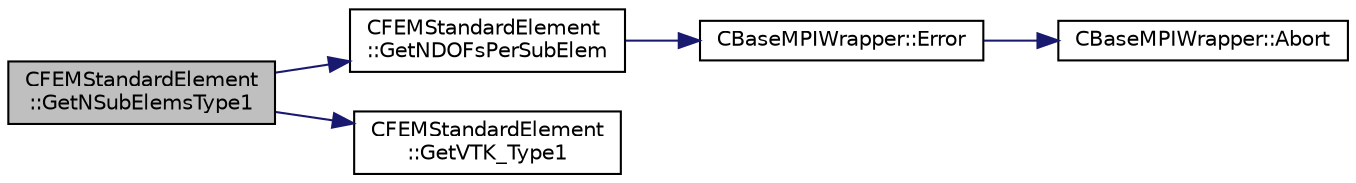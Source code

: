 digraph "CFEMStandardElement::GetNSubElemsType1"
{
  edge [fontname="Helvetica",fontsize="10",labelfontname="Helvetica",labelfontsize="10"];
  node [fontname="Helvetica",fontsize="10",shape=record];
  rankdir="LR";
  Node131 [label="CFEMStandardElement\l::GetNSubElemsType1",height=0.2,width=0.4,color="black", fillcolor="grey75", style="filled", fontcolor="black"];
  Node131 -> Node132 [color="midnightblue",fontsize="10",style="solid",fontname="Helvetica"];
  Node132 [label="CFEMStandardElement\l::GetNDOFsPerSubElem",height=0.2,width=0.4,color="black", fillcolor="white", style="filled",URL="$class_c_f_e_m_standard_element.html#acf9879543a9cafe9300439df4d79c303",tooltip="Function, which makes available the number of DOFs of a linear element, used for plotting. "];
  Node132 -> Node133 [color="midnightblue",fontsize="10",style="solid",fontname="Helvetica"];
  Node133 [label="CBaseMPIWrapper::Error",height=0.2,width=0.4,color="black", fillcolor="white", style="filled",URL="$class_c_base_m_p_i_wrapper.html#a04457c47629bda56704e6a8804833eeb"];
  Node133 -> Node134 [color="midnightblue",fontsize="10",style="solid",fontname="Helvetica"];
  Node134 [label="CBaseMPIWrapper::Abort",height=0.2,width=0.4,color="black", fillcolor="white", style="filled",URL="$class_c_base_m_p_i_wrapper.html#a21ef5681e2acb532d345e9bab173ef07"];
  Node131 -> Node135 [color="midnightblue",fontsize="10",style="solid",fontname="Helvetica"];
  Node135 [label="CFEMStandardElement\l::GetVTK_Type1",height=0.2,width=0.4,color="black", fillcolor="white", style="filled",URL="$class_c_f_e_m_standard_element.html#af8341526567ab110cca6bde3bded9f3a",tooltip="Function, which makes available the type of the element in subConn1ForPlotting. "];
}
